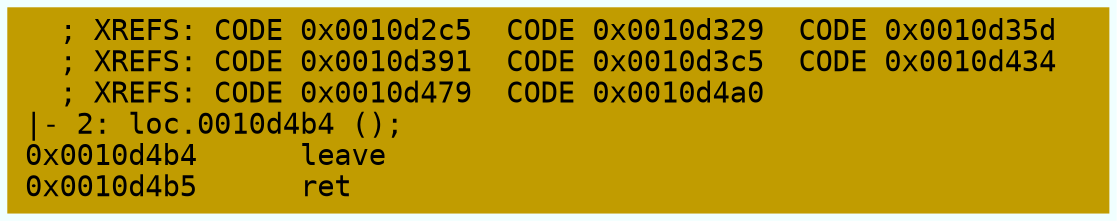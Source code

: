 digraph code {
	graph [bgcolor=azure fontsize=8 fontname="Courier" splines="ortho"];
	node [fillcolor=gray style=filled shape=box];
	edge [arrowhead="normal"];
	"0x0010d4b4" [URL="loc.0010d4b4/0x0010d4b4", fillcolor="#c19c00",color="#c19c00", fontname="Courier",label="  ; XREFS: CODE 0x0010d2c5  CODE 0x0010d329  CODE 0x0010d35d  \l  ; XREFS: CODE 0x0010d391  CODE 0x0010d3c5  CODE 0x0010d434  \l  ; XREFS: CODE 0x0010d479  CODE 0x0010d4a0  \l|- 2: loc.0010d4b4 ();\l0x0010d4b4      leave\l0x0010d4b5      ret\l"]
}
